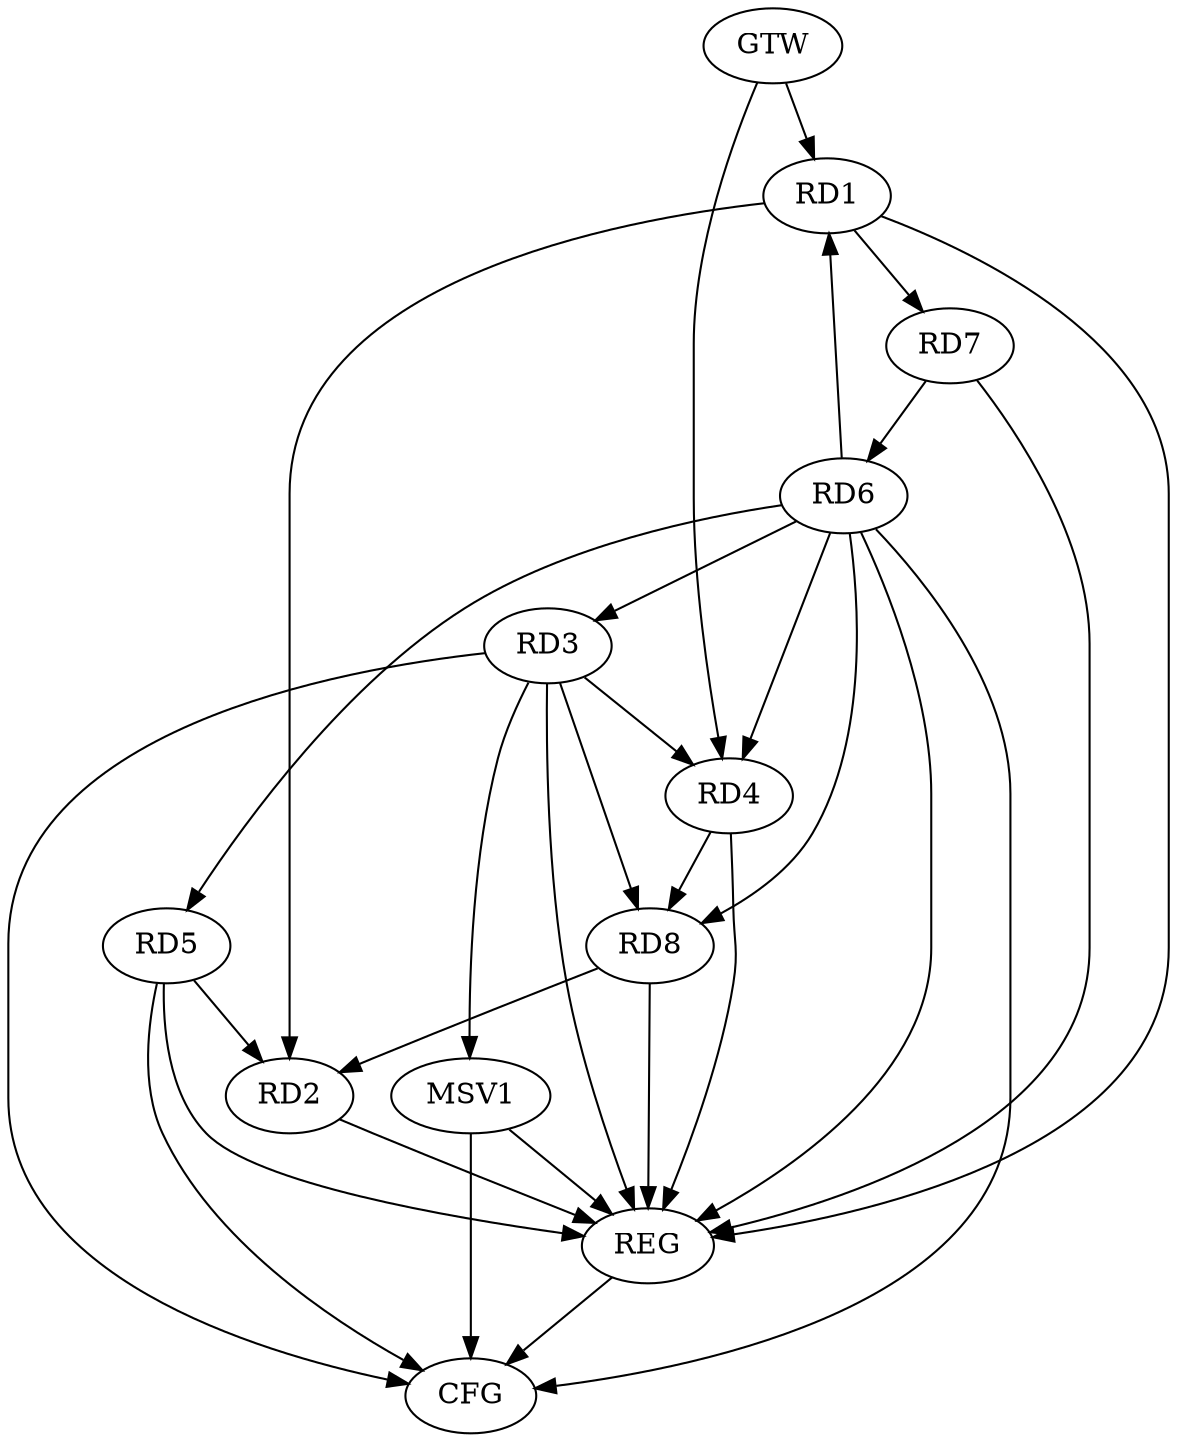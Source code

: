 strict digraph G {
  RD1 [ label="RD1" ];
  RD2 [ label="RD2" ];
  RD3 [ label="RD3" ];
  RD4 [ label="RD4" ];
  RD5 [ label="RD5" ];
  RD6 [ label="RD6" ];
  RD7 [ label="RD7" ];
  RD8 [ label="RD8" ];
  GTW [ label="GTW" ];
  REG [ label="REG" ];
  CFG [ label="CFG" ];
  MSV1 [ label="MSV1" ];
  RD1 -> RD2;
  RD1 -> RD7;
  RD5 -> RD2;
  RD8 -> RD2;
  RD3 -> RD4;
  RD6 -> RD3;
  RD3 -> RD8;
  RD6 -> RD4;
  RD4 -> RD8;
  RD6 -> RD5;
  RD7 -> RD6;
  GTW -> RD1;
  GTW -> RD4;
  RD1 -> REG;
  RD2 -> REG;
  RD3 -> REG;
  RD4 -> REG;
  RD5 -> REG;
  RD6 -> REG;
  RD7 -> REG;
  RD8 -> REG;
  RD5 -> CFG;
  RD3 -> CFG;
  RD6 -> CFG;
  REG -> CFG;
  RD6 -> RD8;
  RD6 -> RD1;
  RD3 -> MSV1;
  MSV1 -> REG;
  MSV1 -> CFG;
}
